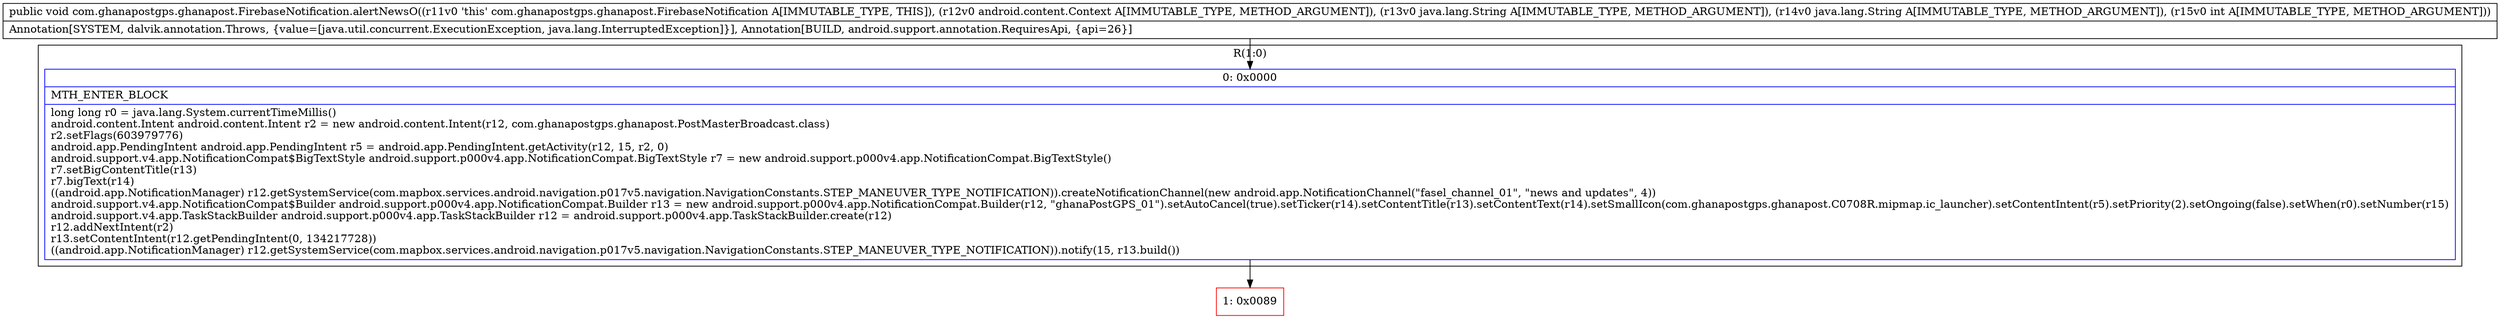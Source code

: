digraph "CFG forcom.ghanapostgps.ghanapost.FirebaseNotification.alertNewsO(Landroid\/content\/Context;Ljava\/lang\/String;Ljava\/lang\/String;I)V" {
subgraph cluster_Region_1061476120 {
label = "R(1:0)";
node [shape=record,color=blue];
Node_0 [shape=record,label="{0\:\ 0x0000|MTH_ENTER_BLOCK\l|long long r0 = java.lang.System.currentTimeMillis()\landroid.content.Intent android.content.Intent r2 = new android.content.Intent(r12, com.ghanapostgps.ghanapost.PostMasterBroadcast.class)\lr2.setFlags(603979776)\landroid.app.PendingIntent android.app.PendingIntent r5 = android.app.PendingIntent.getActivity(r12, 15, r2, 0)\landroid.support.v4.app.NotificationCompat$BigTextStyle android.support.p000v4.app.NotificationCompat.BigTextStyle r7 = new android.support.p000v4.app.NotificationCompat.BigTextStyle()\lr7.setBigContentTitle(r13)\lr7.bigText(r14)\l((android.app.NotificationManager) r12.getSystemService(com.mapbox.services.android.navigation.p017v5.navigation.NavigationConstants.STEP_MANEUVER_TYPE_NOTIFICATION)).createNotificationChannel(new android.app.NotificationChannel(\"fasel_channel_01\", \"news and updates\", 4))\landroid.support.v4.app.NotificationCompat$Builder android.support.p000v4.app.NotificationCompat.Builder r13 = new android.support.p000v4.app.NotificationCompat.Builder(r12, \"ghanaPostGPS_01\").setAutoCancel(true).setTicker(r14).setContentTitle(r13).setContentText(r14).setSmallIcon(com.ghanapostgps.ghanapost.C0708R.mipmap.ic_launcher).setContentIntent(r5).setPriority(2).setOngoing(false).setWhen(r0).setNumber(r15)\landroid.support.v4.app.TaskStackBuilder android.support.p000v4.app.TaskStackBuilder r12 = android.support.p000v4.app.TaskStackBuilder.create(r12)\lr12.addNextIntent(r2)\lr13.setContentIntent(r12.getPendingIntent(0, 134217728))\l((android.app.NotificationManager) r12.getSystemService(com.mapbox.services.android.navigation.p017v5.navigation.NavigationConstants.STEP_MANEUVER_TYPE_NOTIFICATION)).notify(15, r13.build())\l}"];
}
Node_1 [shape=record,color=red,label="{1\:\ 0x0089}"];
MethodNode[shape=record,label="{public void com.ghanapostgps.ghanapost.FirebaseNotification.alertNewsO((r11v0 'this' com.ghanapostgps.ghanapost.FirebaseNotification A[IMMUTABLE_TYPE, THIS]), (r12v0 android.content.Context A[IMMUTABLE_TYPE, METHOD_ARGUMENT]), (r13v0 java.lang.String A[IMMUTABLE_TYPE, METHOD_ARGUMENT]), (r14v0 java.lang.String A[IMMUTABLE_TYPE, METHOD_ARGUMENT]), (r15v0 int A[IMMUTABLE_TYPE, METHOD_ARGUMENT]))  | Annotation[SYSTEM, dalvik.annotation.Throws, \{value=[java.util.concurrent.ExecutionException, java.lang.InterruptedException]\}], Annotation[BUILD, android.support.annotation.RequiresApi, \{api=26\}]\l}"];
MethodNode -> Node_0;
Node_0 -> Node_1;
}

